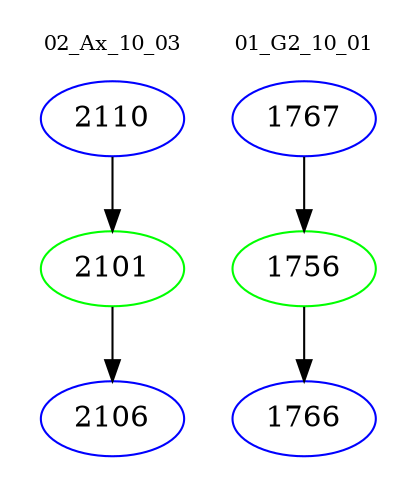 digraph{
subgraph cluster_0 {
color = white
label = "02_Ax_10_03";
fontsize=10;
T0_2110 [label="2110", color="blue"]
T0_2110 -> T0_2101 [color="black"]
T0_2101 [label="2101", color="green"]
T0_2101 -> T0_2106 [color="black"]
T0_2106 [label="2106", color="blue"]
}
subgraph cluster_1 {
color = white
label = "01_G2_10_01";
fontsize=10;
T1_1767 [label="1767", color="blue"]
T1_1767 -> T1_1756 [color="black"]
T1_1756 [label="1756", color="green"]
T1_1756 -> T1_1766 [color="black"]
T1_1766 [label="1766", color="blue"]
}
}
